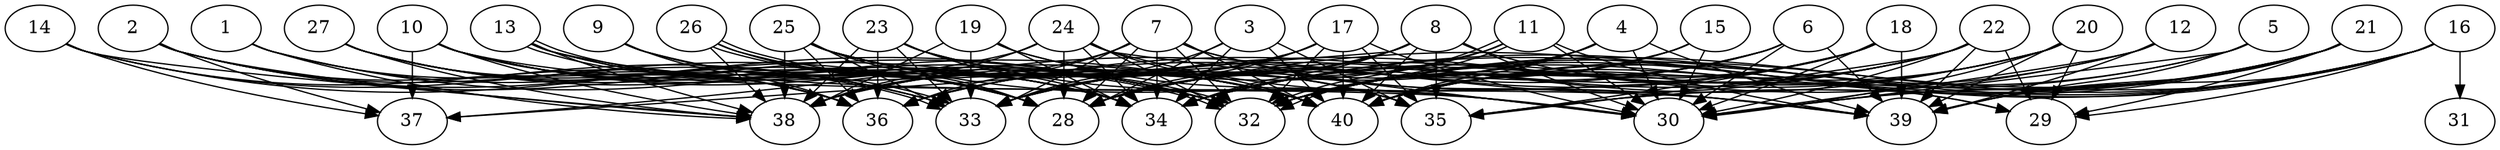 // DAG (tier=3-complex, mode=data, n=40, ccr=0.527, fat=0.877, density=0.759, regular=0.238, jump=0.277, mindata=4194304, maxdata=33554432)
// DAG automatically generated by daggen at Sun Aug 24 16:33:35 2025
// /home/ermia/Project/Environments/daggen/bin/daggen --dot --ccr 0.527 --fat 0.877 --regular 0.238 --density 0.759 --jump 0.277 --mindata 4194304 --maxdata 33554432 -n 40 
digraph G {
  1 [size="86983963944297024", alpha="0.03", expect_size="43491981972148512"]
  1 -> 28 [size ="1453006906195968"]
  1 -> 36 [size ="1453006906195968"]
  1 -> 38 [size ="1453006906195968"]
  1 -> 40 [size ="1453006906195968"]
  2 [size="5167122185751665573888", alpha="0.03", expect_size="2583561092875832786944"]
  2 -> 32 [size ="2391052661030912"]
  2 -> 33 [size ="2391052661030912"]
  2 -> 34 [size ="2391052661030912"]
  2 -> 36 [size ="2391052661030912"]
  2 -> 37 [size ="2391052661030912"]
  2 -> 38 [size ="2391052661030912"]
  3 [size="37296770725753544245248", alpha="0.17", expect_size="18648385362876772122624"]
  3 -> 28 [size ="8930397857513472"]
  3 -> 33 [size ="8930397857513472"]
  3 -> 34 [size ="8930397857513472"]
  3 -> 35 [size ="8930397857513472"]
  3 -> 40 [size ="8930397857513472"]
  4 [size="8421449077895368704", alpha="0.08", expect_size="4210724538947684352"]
  4 -> 30 [size ="5698213382193152"]
  4 -> 32 [size ="5698213382193152"]
  4 -> 33 [size ="5698213382193152"]
  4 -> 36 [size ="5698213382193152"]
  4 -> 39 [size ="5698213382193152"]
  4 -> 40 [size ="5698213382193152"]
  5 [size="1080289516202497792", alpha="0.03", expect_size="540144758101248896"]
  5 -> 30 [size ="719924565639168"]
  5 -> 32 [size ="719924565639168"]
  5 -> 39 [size ="719924565639168"]
  5 -> 40 [size ="719924565639168"]
  6 [size="25253363141295550234624", alpha="0.09", expect_size="12626681570647775117312"]
  6 -> 28 [size ="6886038865707008"]
  6 -> 30 [size ="6886038865707008"]
  6 -> 32 [size ="6886038865707008"]
  6 -> 33 [size ="6886038865707008"]
  6 -> 39 [size ="6886038865707008"]
  6 -> 40 [size ="6886038865707008"]
  7 [size="42424065551698184", alpha="0.06", expect_size="21212032775849092"]
  7 -> 28 [size ="808110050508800"]
  7 -> 29 [size ="808110050508800"]
  7 -> 32 [size ="808110050508800"]
  7 -> 33 [size ="808110050508800"]
  7 -> 34 [size ="808110050508800"]
  7 -> 36 [size ="808110050508800"]
  7 -> 38 [size ="808110050508800"]
  7 -> 39 [size ="808110050508800"]
  7 -> 40 [size ="808110050508800"]
  8 [size="10606229494473035776", alpha="0.20", expect_size="5303114747236517888"]
  8 -> 28 [size ="4489819770060800"]
  8 -> 29 [size ="4489819770060800"]
  8 -> 30 [size ="4489819770060800"]
  8 -> 34 [size ="4489819770060800"]
  8 -> 35 [size ="4489819770060800"]
  8 -> 36 [size ="4489819770060800"]
  8 -> 37 [size ="4489819770060800"]
  8 -> 40 [size ="4489819770060800"]
  9 [size="12341816624790496083968", alpha="0.02", expect_size="6170908312395248041984"]
  9 -> 28 [size ="4272440729403392"]
  9 -> 34 [size ="4272440729403392"]
  9 -> 36 [size ="4272440729403392"]
  9 -> 40 [size ="4272440729403392"]
  10 [size="15873869735317909536768", alpha="0.14", expect_size="7936934867658954768384"]
  10 -> 28 [size ="5052952259592192"]
  10 -> 30 [size ="5052952259592192"]
  10 -> 32 [size ="5052952259592192"]
  10 -> 34 [size ="5052952259592192"]
  10 -> 36 [size ="5052952259592192"]
  10 -> 37 [size ="5052952259592192"]
  10 -> 38 [size ="5052952259592192"]
  10 -> 40 [size ="5052952259592192"]
  11 [size="2224467342958325137408", alpha="0.01", expect_size="1112233671479162568704"]
  11 -> 30 [size ="1363245302546432"]
  11 -> 32 [size ="1363245302546432"]
  11 -> 32 [size ="1363245302546432"]
  11 -> 34 [size ="1363245302546432"]
  11 -> 38 [size ="1363245302546432"]
  11 -> 39 [size ="1363245302546432"]
  12 [size="27509475331442475008000", alpha="0.01", expect_size="13754737665721237504000"]
  12 -> 30 [size ="7290290910003200"]
  12 -> 32 [size ="7290290910003200"]
  12 -> 33 [size ="7290290910003200"]
  12 -> 39 [size ="7290290910003200"]
  13 [size="9735158319287361339392", alpha="0.09", expect_size="4867579159643680669696"]
  13 -> 32 [size ="3647416284741632"]
  13 -> 33 [size ="3647416284741632"]
  13 -> 33 [size ="3647416284741632"]
  13 -> 34 [size ="3647416284741632"]
  13 -> 38 [size ="3647416284741632"]
  13 -> 39 [size ="3647416284741632"]
  14 [size="12499986801834491641856", alpha="0.17", expect_size="6249993400917245820928"]
  14 -> 28 [size ="4308866347040768"]
  14 -> 32 [size ="4308866347040768"]
  14 -> 33 [size ="4308866347040768"]
  14 -> 37 [size ="4308866347040768"]
  14 -> 38 [size ="4308866347040768"]
  15 [size="219943660951101248", alpha="0.15", expect_size="109971830475550624"]
  15 -> 28 [size ="429806806106112"]
  15 -> 30 [size ="429806806106112"]
  15 -> 32 [size ="429806806106112"]
  15 -> 40 [size ="429806806106112"]
  16 [size="113040769582485104", alpha="0.08", expect_size="56520384791242552"]
  16 -> 28 [size ="5817328151298048"]
  16 -> 29 [size ="5817328151298048"]
  16 -> 30 [size ="5817328151298048"]
  16 -> 31 [size ="5817328151298048"]
  16 -> 32 [size ="5817328151298048"]
  16 -> 34 [size ="5817328151298048"]
  16 -> 35 [size ="5817328151298048"]
  16 -> 39 [size ="5817328151298048"]
  17 [size="2920584838369470976", alpha="0.19", expect_size="1460292419184735488"]
  17 -> 28 [size ="1095737098108928"]
  17 -> 30 [size ="1095737098108928"]
  17 -> 32 [size ="1095737098108928"]
  17 -> 33 [size ="1095737098108928"]
  17 -> 35 [size ="1095737098108928"]
  17 -> 38 [size ="1095737098108928"]
  17 -> 40 [size ="1095737098108928"]
  18 [size="21434096028032897646592", alpha="0.02", expect_size="10717048014016448823296"]
  18 -> 28 [size ="6172959605522432"]
  18 -> 30 [size ="6172959605522432"]
  18 -> 32 [size ="6172959605522432"]
  18 -> 35 [size ="6172959605522432"]
  18 -> 36 [size ="6172959605522432"]
  18 -> 39 [size ="6172959605522432"]
  18 -> 40 [size ="6172959605522432"]
  19 [size="1618162182149636096000", alpha="0.03", expect_size="809081091074818048000"]
  19 -> 30 [size ="1102650854604800"]
  19 -> 33 [size ="1102650854604800"]
  19 -> 34 [size ="1102650854604800"]
  19 -> 35 [size ="1102650854604800"]
  19 -> 38 [size ="1102650854604800"]
  20 [size="76783321403895344", alpha="0.19", expect_size="38391660701947672"]
  20 -> 28 [size ="1780285955899392"]
  20 -> 29 [size ="1780285955899392"]
  20 -> 30 [size ="1780285955899392"]
  20 -> 34 [size ="1780285955899392"]
  20 -> 36 [size ="1780285955899392"]
  20 -> 39 [size ="1780285955899392"]
  20 -> 40 [size ="1780285955899392"]
  21 [size="17917464030498401550336", alpha="0.08", expect_size="8958732015249200775168"]
  21 -> 29 [size ="5477819039612928"]
  21 -> 30 [size ="5477819039612928"]
  21 -> 32 [size ="5477819039612928"]
  21 -> 34 [size ="5477819039612928"]
  21 -> 35 [size ="5477819039612928"]
  21 -> 39 [size ="5477819039612928"]
  21 -> 40 [size ="5477819039612928"]
  22 [size="127477101406047360", alpha="0.17", expect_size="63738550703023680"]
  22 -> 29 [size ="5295439872000000"]
  22 -> 30 [size ="5295439872000000"]
  22 -> 33 [size ="5295439872000000"]
  22 -> 34 [size ="5295439872000000"]
  22 -> 35 [size ="5295439872000000"]
  22 -> 38 [size ="5295439872000000"]
  22 -> 39 [size ="5295439872000000"]
  22 -> 40 [size ="5295439872000000"]
  23 [size="2929333694550882910208", alpha="0.02", expect_size="1464666847275441455104"]
  23 -> 30 [size ="1637831495647232"]
  23 -> 33 [size ="1637831495647232"]
  23 -> 34 [size ="1637831495647232"]
  23 -> 35 [size ="1637831495647232"]
  23 -> 36 [size ="1637831495647232"]
  23 -> 38 [size ="1637831495647232"]
  23 -> 40 [size ="1637831495647232"]
  24 [size="9561129755991859003392", alpha="0.17", expect_size="4780564877995929501696"]
  24 -> 28 [size ="3603817543237632"]
  24 -> 30 [size ="3603817543237632"]
  24 -> 32 [size ="3603817543237632"]
  24 -> 34 [size ="3603817543237632"]
  24 -> 37 [size ="3603817543237632"]
  24 -> 38 [size ="3603817543237632"]
  24 -> 39 [size ="3603817543237632"]
  24 -> 40 [size ="3603817543237632"]
  25 [size="10516987355413994", alpha="0.01", expect_size="5258493677706997"]
  25 -> 28 [size ="973199667888128"]
  25 -> 30 [size ="973199667888128"]
  25 -> 32 [size ="973199667888128"]
  25 -> 33 [size ="973199667888128"]
  25 -> 35 [size ="973199667888128"]
  25 -> 36 [size ="973199667888128"]
  25 -> 38 [size ="973199667888128"]
  25 -> 40 [size ="973199667888128"]
  26 [size="22157960986942909710336", alpha="0.01", expect_size="11078980493471454855168"]
  26 -> 28 [size ="6311169572732928"]
  26 -> 32 [size ="6311169572732928"]
  26 -> 32 [size ="6311169572732928"]
  26 -> 38 [size ="6311169572732928"]
  26 -> 40 [size ="6311169572732928"]
  27 [size="15048440693909356544000", alpha="0.01", expect_size="7524220346954678272000"]
  27 -> 28 [size ="4876231560396800"]
  27 -> 32 [size ="4876231560396800"]
  27 -> 33 [size ="4876231560396800"]
  27 -> 34 [size ="4876231560396800"]
  27 -> 36 [size ="4876231560396800"]
  27 -> 38 [size ="4876231560396800"]
  28 [size="32261029306496794492928", alpha="0.14", expect_size="16130514653248397246464"]
  29 [size="24205223986497297842176", alpha="0.12", expect_size="12102611993248648921088"]
  30 [size="14645760206756084973568", alpha="0.01", expect_size="7322880103378042486784"]
  31 [size="15422243396217668108288", alpha="0.06", expect_size="7711121698108834054144"]
  32 [size="4379238070954270720", alpha="0.12", expect_size="2189619035477135360"]
  33 [size="16032600480512526336", alpha="0.11", expect_size="8016300240256263168"]
  34 [size="110257218638897872", alpha="0.02", expect_size="55128609319448936"]
  35 [size="25013112923781444", alpha="0.01", expect_size="12506556461890722"]
  36 [size="20785387020962604", alpha="0.02", expect_size="10392693510481302"]
  37 [size="199397351881740384", alpha="0.06", expect_size="99698675940870192"]
  38 [size="8531458976336643", alpha="0.17", expect_size="4265729488168321"]
  39 [size="16952920633730428", alpha="0.10", expect_size="8476460316865214"]
  40 [size="680720413669569920", alpha="0.18", expect_size="340360206834784960"]
}